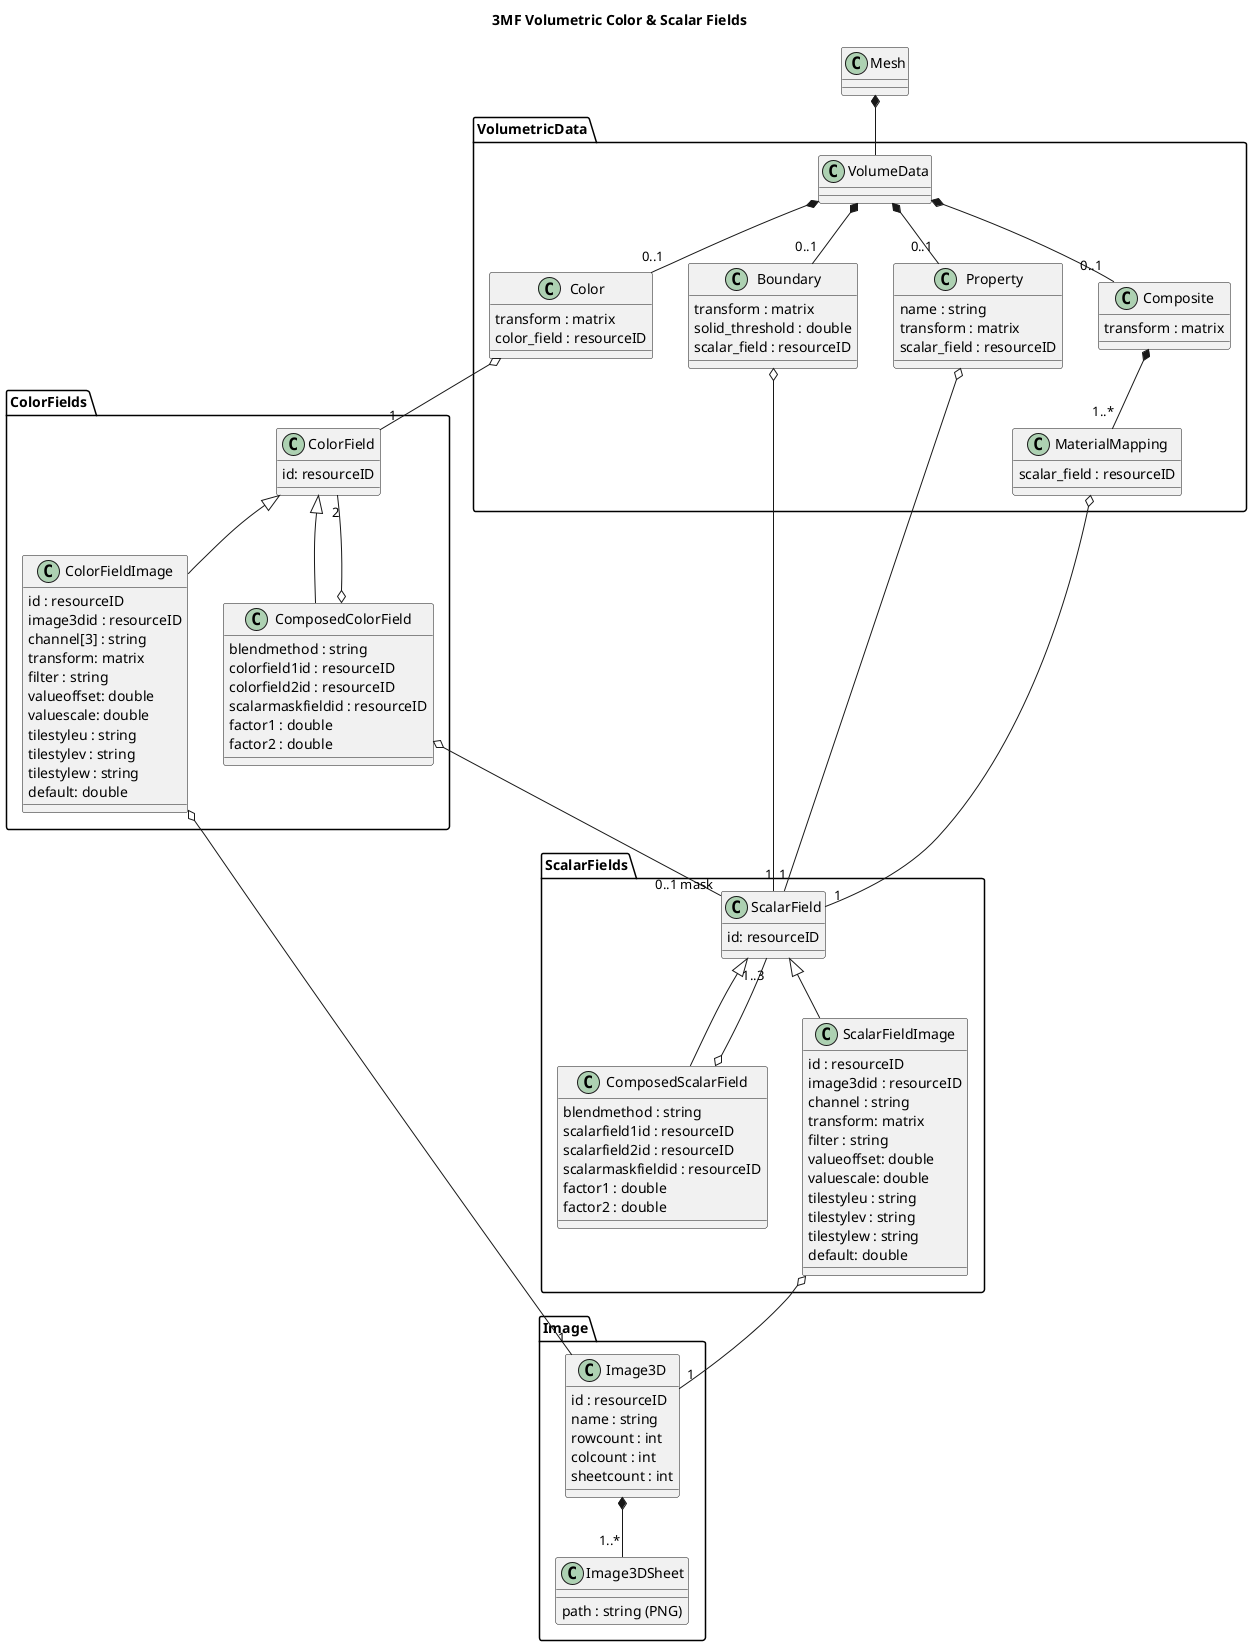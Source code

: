 @startuml

title 3MF Volumetric Color & Scalar Fields

package Image
{
    Class Image3D
    {
        id : resourceID
        name : string
        rowcount : int
        colcount : int
        sheetcount : int
    }

    Class Image3DSheet
    {
        path : string (PNG)
    }

    Image3D *-- "1..*" Image3DSheet
}

package ScalarFields
{
    Class ScalarField
    {
        id: resourceID
    }

    Class ComposedScalarField extends ScalarField
    {
        blendmethod : string
        scalarfield1id : resourceID
        scalarfield2id : resourceID
        scalarmaskfieldid : resourceID
        factor1 : double
        factor2 : double
    }

    Class ScalarFieldImage extends ScalarField
    {
        id : resourceID
        image3did : resourceID
        channel : string
        transform: matrix
        filter : string
        valueoffset: double
        valuescale: double
        tilestyleu : string
        tilestylev : string
        tilestylew : string
        default: double
    }

    ComposedScalarField o-- "1..3" ScalarField
    ScalarFieldImage o-- "1" Image3D
}

package ColorFields
{
    Class ColorField
    {
        id: resourceID
    }

    Class ComposedColorField extends ColorField
    {
        blendmethod : string
        colorfield1id : resourceID
        colorfield2id : resourceID
        scalarmaskfieldid : resourceID
        factor1 : double
        factor2 : double
    }

    Class ColorFieldImage extends ColorField
    {
        id : resourceID
        image3did : resourceID
        channel[3] : string
        transform: matrix
        filter : string
        valueoffset: double
        valuescale: double
        tilestyleu : string
        tilestylev : string
        tilestylew : string
        default: double
    }

    ComposedColorField o-- "2" ColorField
    ComposedColorField o-- "0..1 mask" ScalarField
    ColorFieldImage o-- "1" Image3D
}

package VolumetricData
{
    Class VolumeData

    Class Boundary
    {
        transform : matrix
        solid_threshold : double
        scalar_field : resourceID
    }

    Class Color
    {
        transform : matrix
        color_field : resourceID
    }

    Class Property
    {
        name : string
        transform : matrix
        scalar_field : resourceID
    }

    Class Composite
    {
        transform : matrix
    }

    Class MaterialMapping
    {
        scalar_field : resourceID
    }        

    VolumeData *-- "0..1" Boundary
    VolumeData *-- "0..1" Color
    VolumeData *-- "0..1" Property
    VolumeData *-- "0..1" Composite
    Composite *-- "1..*" MaterialMapping

    Boundary o-- "1" ScalarField
    Color o-- "1" ColorField
    Property o-- "1" ScalarField
    MaterialMapping o-- "1" ScalarField
}

Class Mesh
Mesh *-- VolumeData

